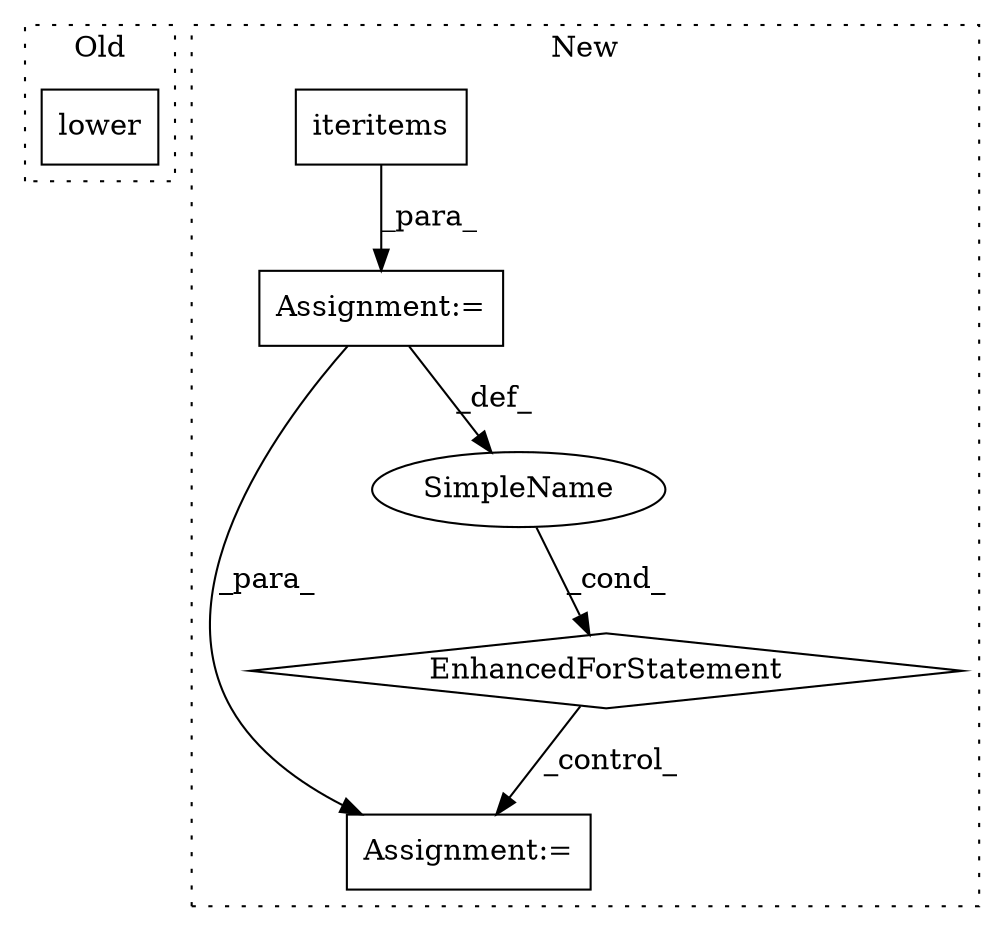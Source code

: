 digraph G {
subgraph cluster0 {
1 [label="lower" a="32" s="6742" l="7" shape="box"];
label = "Old";
style="dotted";
}
subgraph cluster1 {
2 [label="iteritems" a="32" s="7865,7899" l="10,1" shape="box"];
3 [label="EnhancedForStatement" a="70" s="7771,7900" l="70,2" shape="diamond"];
4 [label="Assignment:=" a="7" s="7924" l="1" shape="box"];
5 [label="Assignment:=" a="7" s="7771,7900" l="70,2" shape="box"];
6 [label="SimpleName" a="42" s="7845" l="13" shape="ellipse"];
label = "New";
style="dotted";
}
2 -> 5 [label="_para_"];
3 -> 4 [label="_control_"];
5 -> 4 [label="_para_"];
5 -> 6 [label="_def_"];
6 -> 3 [label="_cond_"];
}